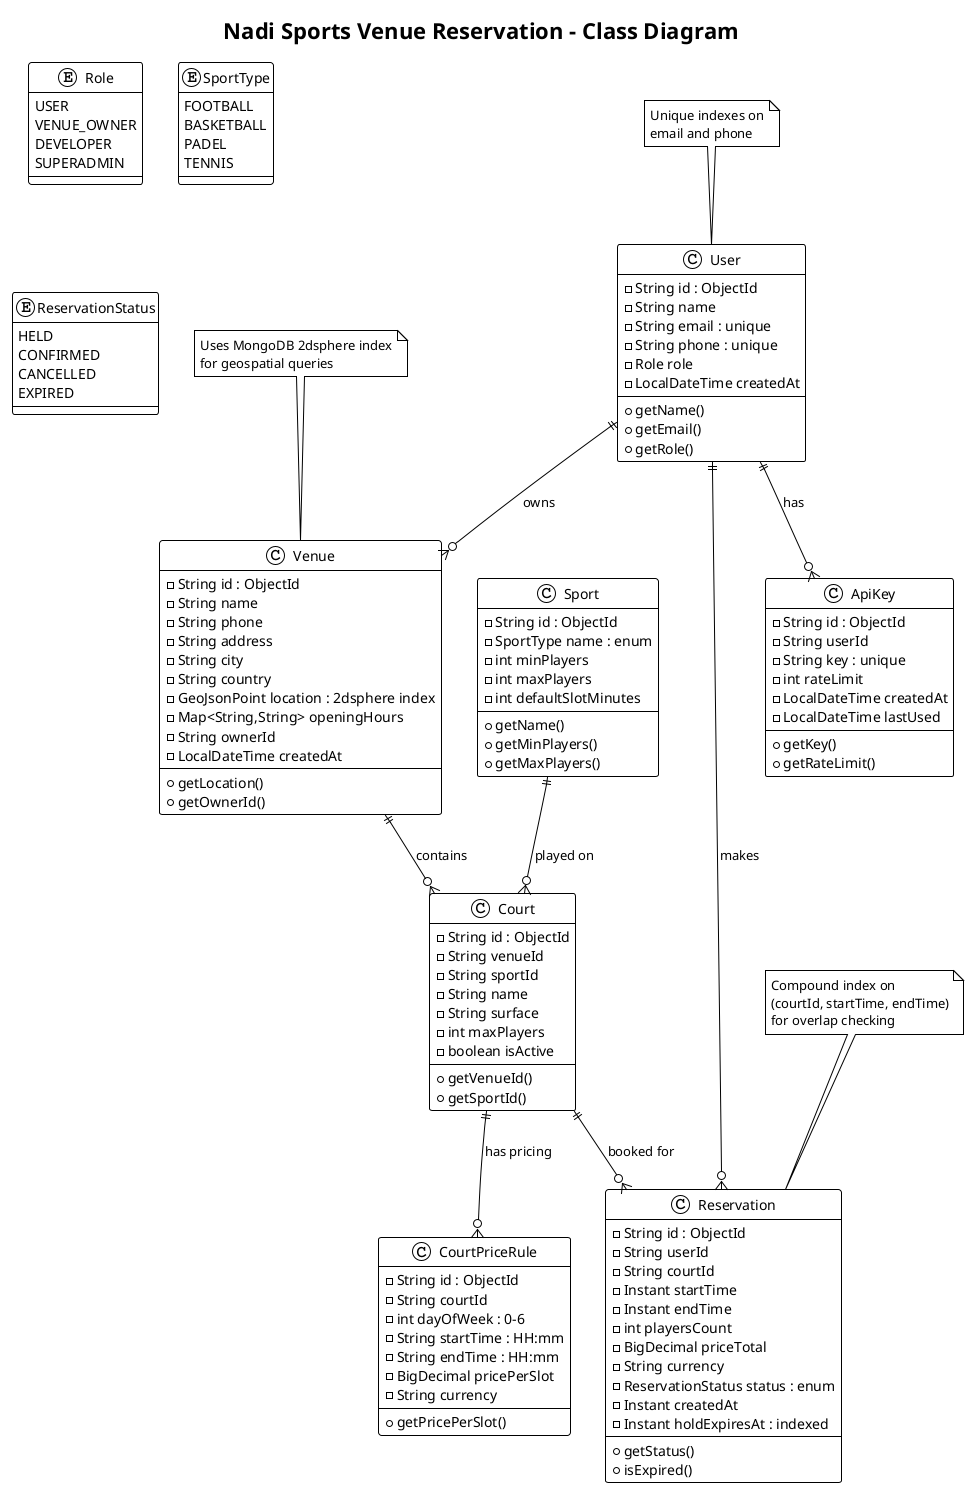 @startuml class-diagram
!theme plain
title Nadi Sports Venue Reservation - Class Diagram

class User {
  - String id : ObjectId
  - String name
  - String email : unique
  - String phone : unique
  - Role role
  - LocalDateTime createdAt
  + getName()
  + getEmail()
  + getRole()
}

class Venue {
  - String id : ObjectId
  - String name
  - String phone
  - String address
  - String city
  - String country
  - GeoJsonPoint location : 2dsphere index
  - Map<String,String> openingHours
  - String ownerId
  - LocalDateTime createdAt
  + getLocation()
  + getOwnerId()
}

class Sport {
  - String id : ObjectId
  - SportType name : enum
  - int minPlayers
  - int maxPlayers
  - int defaultSlotMinutes
  + getName()
  + getMinPlayers()
  + getMaxPlayers()
}

class Court {
  - String id : ObjectId
  - String venueId
  - String sportId
  - String name
  - String surface
  - int maxPlayers
  - boolean isActive
  + getVenueId()
  + getSportId()
}

class CourtPriceRule {
  - String id : ObjectId
  - String courtId
  - int dayOfWeek : 0-6
  - String startTime : HH:mm
  - String endTime : HH:mm
  - BigDecimal pricePerSlot
  - String currency
  + getPricePerSlot()
}

class Reservation {
  - String id : ObjectId
  - String userId
  - String courtId
  - Instant startTime
  - Instant endTime
  - int playersCount
  - BigDecimal priceTotal
  - String currency
  - ReservationStatus status : enum
  - Instant createdAt
  - Instant holdExpiresAt : indexed
  + getStatus()
  + isExpired()
}

class ApiKey {
  - String id : ObjectId
  - String userId
  - String key : unique
  - int rateLimit
  - LocalDateTime createdAt
  - LocalDateTime lastUsed
  + getKey()
  + getRateLimit()
}

enum Role {
  USER
  VENUE_OWNER
  DEVELOPER
  SUPERADMIN
}

enum SportType {
  FOOTBALL
  BASKETBALL
  PADEL
  TENNIS
}

enum ReservationStatus {
  HELD
  CONFIRMED
  CANCELLED
  EXPIRED
}

' Relationships
User ||--o{ Reservation : "makes"
Venue ||--o{ Court : "contains"
Sport ||--o{ Court : "played on"
Court ||--o{ CourtPriceRule : "has pricing"
Court ||--o{ Reservation : "booked for"
User ||--o{ Venue : "owns"
User ||--o{ ApiKey : "has"

note top of Venue : Uses MongoDB 2dsphere index\nfor geospatial queries
note top of Reservation : Compound index on\n(courtId, startTime, endTime)\nfor overlap checking
note top of User : Unique indexes on\nemail and phone

@enduml
